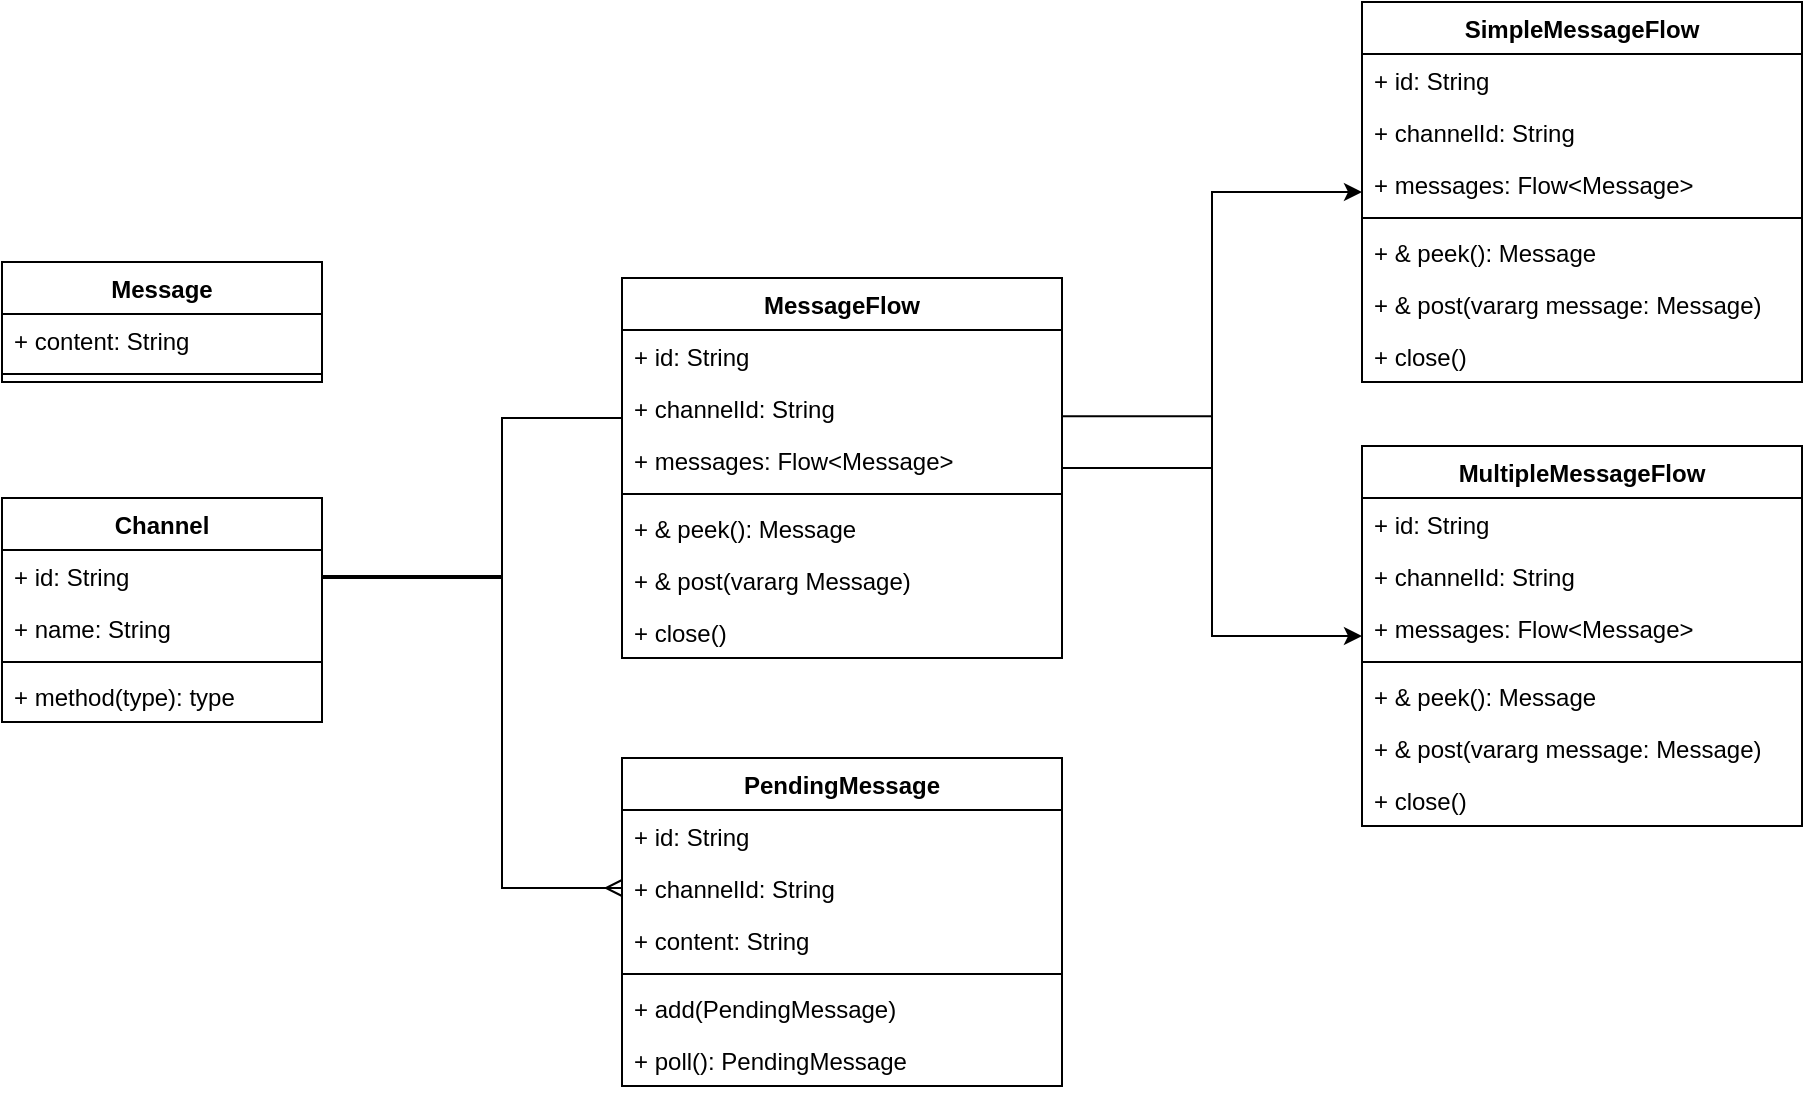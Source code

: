 <mxfile version="24.7.1" type="device">
  <diagram name="Page-1" id="IPD78UWe3qB-EgnhVKDe">
    <mxGraphModel dx="938" dy="458" grid="1" gridSize="10" guides="1" tooltips="1" connect="1" arrows="1" fold="1" page="1" pageScale="1" pageWidth="1169" pageHeight="827" math="0" shadow="0">
      <root>
        <mxCell id="0" />
        <mxCell id="1" parent="0" />
        <mxCell id="muOwJMg2FUoHyI3Z1Foi-10" value="Channel" style="swimlane;fontStyle=1;align=center;verticalAlign=top;childLayout=stackLayout;horizontal=1;startSize=26;horizontalStack=0;resizeParent=1;resizeParentMax=0;resizeLast=0;collapsible=1;marginBottom=0;whiteSpace=wrap;html=1;" vertex="1" parent="1">
          <mxGeometry x="100" y="335" width="160" height="112" as="geometry">
            <mxRectangle x="160" y="250" width="80" height="30" as="alternateBounds" />
          </mxGeometry>
        </mxCell>
        <mxCell id="muOwJMg2FUoHyI3Z1Foi-11" value="+ id: String" style="text;strokeColor=none;fillColor=none;align=left;verticalAlign=top;spacingLeft=4;spacingRight=4;overflow=hidden;rotatable=0;points=[[0,0.5],[1,0.5]];portConstraint=eastwest;whiteSpace=wrap;html=1;" vertex="1" parent="muOwJMg2FUoHyI3Z1Foi-10">
          <mxGeometry y="26" width="160" height="26" as="geometry" />
        </mxCell>
        <mxCell id="muOwJMg2FUoHyI3Z1Foi-19" value="+ name: String" style="text;strokeColor=none;fillColor=none;align=left;verticalAlign=top;spacingLeft=4;spacingRight=4;overflow=hidden;rotatable=0;points=[[0,0.5],[1,0.5]];portConstraint=eastwest;whiteSpace=wrap;html=1;" vertex="1" parent="muOwJMg2FUoHyI3Z1Foi-10">
          <mxGeometry y="52" width="160" height="26" as="geometry" />
        </mxCell>
        <mxCell id="muOwJMg2FUoHyI3Z1Foi-12" value="" style="line;strokeWidth=1;fillColor=none;align=left;verticalAlign=middle;spacingTop=-1;spacingLeft=3;spacingRight=3;rotatable=0;labelPosition=right;points=[];portConstraint=eastwest;strokeColor=inherit;" vertex="1" parent="muOwJMg2FUoHyI3Z1Foi-10">
          <mxGeometry y="78" width="160" height="8" as="geometry" />
        </mxCell>
        <mxCell id="muOwJMg2FUoHyI3Z1Foi-13" value="+ method(type): type" style="text;strokeColor=none;fillColor=none;align=left;verticalAlign=top;spacingLeft=4;spacingRight=4;overflow=hidden;rotatable=0;points=[[0,0.5],[1,0.5]];portConstraint=eastwest;whiteSpace=wrap;html=1;" vertex="1" parent="muOwJMg2FUoHyI3Z1Foi-10">
          <mxGeometry y="86" width="160" height="26" as="geometry" />
        </mxCell>
        <mxCell id="muOwJMg2FUoHyI3Z1Foi-14" value="PendingMessage" style="swimlane;fontStyle=1;align=center;verticalAlign=top;childLayout=stackLayout;horizontal=1;startSize=26;horizontalStack=0;resizeParent=1;resizeParentMax=0;resizeLast=0;collapsible=1;marginBottom=0;whiteSpace=wrap;html=1;" vertex="1" parent="1">
          <mxGeometry x="410" y="465" width="220" height="164" as="geometry">
            <mxRectangle x="380" y="250" width="80" height="30" as="alternateBounds" />
          </mxGeometry>
        </mxCell>
        <mxCell id="muOwJMg2FUoHyI3Z1Foi-28" value="+ id: String" style="text;strokeColor=none;fillColor=none;align=left;verticalAlign=top;spacingLeft=4;spacingRight=4;overflow=hidden;rotatable=0;points=[[0,0.5],[1,0.5]];portConstraint=eastwest;whiteSpace=wrap;html=1;" vertex="1" parent="muOwJMg2FUoHyI3Z1Foi-14">
          <mxGeometry y="26" width="220" height="26" as="geometry" />
        </mxCell>
        <mxCell id="muOwJMg2FUoHyI3Z1Foi-27" value="+ channelId: String" style="text;strokeColor=none;fillColor=none;align=left;verticalAlign=top;spacingLeft=4;spacingRight=4;overflow=hidden;rotatable=0;points=[[0,0.5],[1,0.5]];portConstraint=eastwest;whiteSpace=wrap;html=1;" vertex="1" parent="muOwJMg2FUoHyI3Z1Foi-14">
          <mxGeometry y="52" width="220" height="26" as="geometry" />
        </mxCell>
        <mxCell id="muOwJMg2FUoHyI3Z1Foi-29" value="+ content: String" style="text;strokeColor=none;fillColor=none;align=left;verticalAlign=top;spacingLeft=4;spacingRight=4;overflow=hidden;rotatable=0;points=[[0,0.5],[1,0.5]];portConstraint=eastwest;whiteSpace=wrap;html=1;" vertex="1" parent="muOwJMg2FUoHyI3Z1Foi-14">
          <mxGeometry y="78" width="220" height="26" as="geometry" />
        </mxCell>
        <mxCell id="muOwJMg2FUoHyI3Z1Foi-16" value="" style="line;strokeWidth=1;fillColor=none;align=left;verticalAlign=middle;spacingTop=-1;spacingLeft=3;spacingRight=3;rotatable=0;labelPosition=right;points=[];portConstraint=eastwest;strokeColor=inherit;" vertex="1" parent="muOwJMg2FUoHyI3Z1Foi-14">
          <mxGeometry y="104" width="220" height="8" as="geometry" />
        </mxCell>
        <mxCell id="muOwJMg2FUoHyI3Z1Foi-17" value="+ add(PendingMessage)" style="text;strokeColor=none;fillColor=none;align=left;verticalAlign=top;spacingLeft=4;spacingRight=4;overflow=hidden;rotatable=0;points=[[0,0.5],[1,0.5]];portConstraint=eastwest;whiteSpace=wrap;html=1;" vertex="1" parent="muOwJMg2FUoHyI3Z1Foi-14">
          <mxGeometry y="112" width="220" height="26" as="geometry" />
        </mxCell>
        <mxCell id="muOwJMg2FUoHyI3Z1Foi-57" value="+ poll(): PendingMessage" style="text;strokeColor=none;fillColor=none;align=left;verticalAlign=top;spacingLeft=4;spacingRight=4;overflow=hidden;rotatable=0;points=[[0,0.5],[1,0.5]];portConstraint=eastwest;whiteSpace=wrap;html=1;" vertex="1" parent="muOwJMg2FUoHyI3Z1Foi-14">
          <mxGeometry y="138" width="220" height="26" as="geometry" />
        </mxCell>
        <mxCell id="muOwJMg2FUoHyI3Z1Foi-43" style="edgeStyle=orthogonalEdgeStyle;rounded=0;orthogonalLoop=1;jettySize=auto;html=1;exitX=1;exitY=0.5;exitDx=0;exitDy=0;entryX=0;entryY=0.5;entryDx=0;entryDy=0;" edge="1" parent="1" source="muOwJMg2FUoHyI3Z1Foi-20" target="muOwJMg2FUoHyI3Z1Foi-31">
          <mxGeometry relative="1" as="geometry" />
        </mxCell>
        <mxCell id="muOwJMg2FUoHyI3Z1Foi-20" value="MessageFlow" style="swimlane;fontStyle=1;align=center;verticalAlign=top;childLayout=stackLayout;horizontal=1;startSize=26;horizontalStack=0;resizeParent=1;resizeParentMax=0;resizeLast=0;collapsible=1;marginBottom=0;whiteSpace=wrap;html=1;" vertex="1" parent="1">
          <mxGeometry x="410" y="225" width="220" height="190" as="geometry">
            <mxRectangle x="380" y="250" width="80" height="30" as="alternateBounds" />
          </mxGeometry>
        </mxCell>
        <mxCell id="muOwJMg2FUoHyI3Z1Foi-30" value="+ id: String" style="text;strokeColor=none;fillColor=none;align=left;verticalAlign=top;spacingLeft=4;spacingRight=4;overflow=hidden;rotatable=0;points=[[0,0.5],[1,0.5]];portConstraint=eastwest;whiteSpace=wrap;html=1;" vertex="1" parent="muOwJMg2FUoHyI3Z1Foi-20">
          <mxGeometry y="26" width="220" height="26" as="geometry" />
        </mxCell>
        <mxCell id="muOwJMg2FUoHyI3Z1Foi-21" value="+ channelId: String" style="text;strokeColor=none;fillColor=none;align=left;verticalAlign=top;spacingLeft=4;spacingRight=4;overflow=hidden;rotatable=0;points=[[0,0.5],[1,0.5]];portConstraint=eastwest;whiteSpace=wrap;html=1;" vertex="1" parent="muOwJMg2FUoHyI3Z1Foi-20">
          <mxGeometry y="52" width="220" height="26" as="geometry" />
        </mxCell>
        <mxCell id="muOwJMg2FUoHyI3Z1Foi-26" value="+ messages: Flow&amp;lt;Message&amp;gt;" style="text;strokeColor=none;fillColor=none;align=left;verticalAlign=top;spacingLeft=4;spacingRight=4;overflow=hidden;rotatable=0;points=[[0,0.5],[1,0.5]];portConstraint=eastwest;whiteSpace=wrap;html=1;" vertex="1" parent="muOwJMg2FUoHyI3Z1Foi-20">
          <mxGeometry y="78" width="220" height="26" as="geometry" />
        </mxCell>
        <mxCell id="muOwJMg2FUoHyI3Z1Foi-22" value="" style="line;strokeWidth=1;fillColor=none;align=left;verticalAlign=middle;spacingTop=-1;spacingLeft=3;spacingRight=3;rotatable=0;labelPosition=right;points=[];portConstraint=eastwest;strokeColor=inherit;" vertex="1" parent="muOwJMg2FUoHyI3Z1Foi-20">
          <mxGeometry y="104" width="220" height="8" as="geometry" />
        </mxCell>
        <mxCell id="muOwJMg2FUoHyI3Z1Foi-23" value="+ &amp;amp; peek(): Message" style="text;strokeColor=none;fillColor=none;align=left;verticalAlign=top;spacingLeft=4;spacingRight=4;overflow=hidden;rotatable=0;points=[[0,0.5],[1,0.5]];portConstraint=eastwest;whiteSpace=wrap;html=1;" vertex="1" parent="muOwJMg2FUoHyI3Z1Foi-20">
          <mxGeometry y="112" width="220" height="26" as="geometry" />
        </mxCell>
        <mxCell id="muOwJMg2FUoHyI3Z1Foi-45" value="+ &amp;amp; post(vararg Message)" style="text;strokeColor=none;fillColor=none;align=left;verticalAlign=top;spacingLeft=4;spacingRight=4;overflow=hidden;rotatable=0;points=[[0,0.5],[1,0.5]];portConstraint=eastwest;whiteSpace=wrap;html=1;" vertex="1" parent="muOwJMg2FUoHyI3Z1Foi-20">
          <mxGeometry y="138" width="220" height="26" as="geometry" />
        </mxCell>
        <mxCell id="muOwJMg2FUoHyI3Z1Foi-46" value="+ close()" style="text;strokeColor=none;fillColor=none;align=left;verticalAlign=top;spacingLeft=4;spacingRight=4;overflow=hidden;rotatable=0;points=[[0,0.5],[1,0.5]];portConstraint=eastwest;whiteSpace=wrap;html=1;" vertex="1" parent="muOwJMg2FUoHyI3Z1Foi-20">
          <mxGeometry y="164" width="220" height="26" as="geometry" />
        </mxCell>
        <mxCell id="muOwJMg2FUoHyI3Z1Foi-24" style="edgeStyle=orthogonalEdgeStyle;rounded=0;orthogonalLoop=1;jettySize=auto;html=1;endArrow=none;endFill=0;exitX=1;exitY=0.5;exitDx=0;exitDy=0;entryX=0;entryY=0.5;entryDx=0;entryDy=0;" edge="1" parent="1" source="muOwJMg2FUoHyI3Z1Foi-11">
          <mxGeometry relative="1" as="geometry">
            <mxPoint x="260" y="379" as="sourcePoint" />
            <mxPoint x="410" y="295" as="targetPoint" />
            <Array as="points">
              <mxPoint x="350" y="374" />
              <mxPoint x="350" y="295" />
            </Array>
          </mxGeometry>
        </mxCell>
        <mxCell id="muOwJMg2FUoHyI3Z1Foi-25" style="edgeStyle=orthogonalEdgeStyle;rounded=0;orthogonalLoop=1;jettySize=auto;html=1;exitX=1;exitY=0.5;exitDx=0;exitDy=0;entryX=0;entryY=0.5;entryDx=0;entryDy=0;endArrow=ERmany;endFill=0;" edge="1" parent="1" source="muOwJMg2FUoHyI3Z1Foi-11" target="muOwJMg2FUoHyI3Z1Foi-27">
          <mxGeometry relative="1" as="geometry">
            <Array as="points">
              <mxPoint x="350" y="375" />
              <mxPoint x="350" y="530" />
            </Array>
          </mxGeometry>
        </mxCell>
        <mxCell id="muOwJMg2FUoHyI3Z1Foi-31" value="SimpleMessageFlow" style="swimlane;fontStyle=1;align=center;verticalAlign=top;childLayout=stackLayout;horizontal=1;startSize=26;horizontalStack=0;resizeParent=1;resizeParentMax=0;resizeLast=0;collapsible=1;marginBottom=0;whiteSpace=wrap;html=1;" vertex="1" parent="1">
          <mxGeometry x="780" y="87" width="220" height="190" as="geometry">
            <mxRectangle x="780" y="87" width="210" height="30" as="alternateBounds" />
          </mxGeometry>
        </mxCell>
        <mxCell id="muOwJMg2FUoHyI3Z1Foi-32" value="+ id: String" style="text;strokeColor=none;fillColor=none;align=left;verticalAlign=top;spacingLeft=4;spacingRight=4;overflow=hidden;rotatable=0;points=[[0,0.5],[1,0.5]];portConstraint=eastwest;whiteSpace=wrap;html=1;" vertex="1" parent="muOwJMg2FUoHyI3Z1Foi-31">
          <mxGeometry y="26" width="220" height="26" as="geometry" />
        </mxCell>
        <mxCell id="muOwJMg2FUoHyI3Z1Foi-33" value="+ channelId: String" style="text;strokeColor=none;fillColor=none;align=left;verticalAlign=top;spacingLeft=4;spacingRight=4;overflow=hidden;rotatable=0;points=[[0,0.5],[1,0.5]];portConstraint=eastwest;whiteSpace=wrap;html=1;" vertex="1" parent="muOwJMg2FUoHyI3Z1Foi-31">
          <mxGeometry y="52" width="220" height="26" as="geometry" />
        </mxCell>
        <mxCell id="muOwJMg2FUoHyI3Z1Foi-34" value="+ messages: Flow&amp;lt;Message&amp;gt;" style="text;strokeColor=none;fillColor=none;align=left;verticalAlign=top;spacingLeft=4;spacingRight=4;overflow=hidden;rotatable=0;points=[[0,0.5],[1,0.5]];portConstraint=eastwest;whiteSpace=wrap;html=1;" vertex="1" parent="muOwJMg2FUoHyI3Z1Foi-31">
          <mxGeometry y="78" width="220" height="26" as="geometry" />
        </mxCell>
        <mxCell id="muOwJMg2FUoHyI3Z1Foi-35" value="" style="line;strokeWidth=1;fillColor=none;align=left;verticalAlign=middle;spacingTop=-1;spacingLeft=3;spacingRight=3;rotatable=0;labelPosition=right;points=[];portConstraint=eastwest;strokeColor=inherit;" vertex="1" parent="muOwJMg2FUoHyI3Z1Foi-31">
          <mxGeometry y="104" width="220" height="8" as="geometry" />
        </mxCell>
        <mxCell id="muOwJMg2FUoHyI3Z1Foi-36" value="+ &amp;amp; peek(): Message" style="text;strokeColor=none;fillColor=none;align=left;verticalAlign=top;spacingLeft=4;spacingRight=4;overflow=hidden;rotatable=0;points=[[0,0.5],[1,0.5]];portConstraint=eastwest;whiteSpace=wrap;html=1;" vertex="1" parent="muOwJMg2FUoHyI3Z1Foi-31">
          <mxGeometry y="112" width="220" height="26" as="geometry" />
        </mxCell>
        <mxCell id="muOwJMg2FUoHyI3Z1Foi-47" value="+ &amp;amp; post(vararg message: Message)" style="text;strokeColor=none;fillColor=none;align=left;verticalAlign=top;spacingLeft=4;spacingRight=4;overflow=hidden;rotatable=0;points=[[0,0.5],[1,0.5]];portConstraint=eastwest;whiteSpace=wrap;html=1;" vertex="1" parent="muOwJMg2FUoHyI3Z1Foi-31">
          <mxGeometry y="138" width="220" height="26" as="geometry" />
        </mxCell>
        <mxCell id="muOwJMg2FUoHyI3Z1Foi-48" value="+ close()" style="text;strokeColor=none;fillColor=none;align=left;verticalAlign=top;spacingLeft=4;spacingRight=4;overflow=hidden;rotatable=0;points=[[0,0.5],[1,0.5]];portConstraint=eastwest;whiteSpace=wrap;html=1;" vertex="1" parent="muOwJMg2FUoHyI3Z1Foi-31">
          <mxGeometry y="164" width="220" height="26" as="geometry" />
        </mxCell>
        <mxCell id="muOwJMg2FUoHyI3Z1Foi-37" value="MultipleMessageFlow" style="swimlane;fontStyle=1;align=center;verticalAlign=top;childLayout=stackLayout;horizontal=1;startSize=26;horizontalStack=0;resizeParent=1;resizeParentMax=0;resizeLast=0;collapsible=1;marginBottom=0;whiteSpace=wrap;html=1;" vertex="1" parent="1">
          <mxGeometry x="780" y="309" width="220" height="190" as="geometry">
            <mxRectangle x="780" y="309" width="200" height="30" as="alternateBounds" />
          </mxGeometry>
        </mxCell>
        <mxCell id="muOwJMg2FUoHyI3Z1Foi-38" value="+ id: String" style="text;strokeColor=none;fillColor=none;align=left;verticalAlign=top;spacingLeft=4;spacingRight=4;overflow=hidden;rotatable=0;points=[[0,0.5],[1,0.5]];portConstraint=eastwest;whiteSpace=wrap;html=1;" vertex="1" parent="muOwJMg2FUoHyI3Z1Foi-37">
          <mxGeometry y="26" width="220" height="26" as="geometry" />
        </mxCell>
        <mxCell id="muOwJMg2FUoHyI3Z1Foi-39" value="+ channelId: String" style="text;strokeColor=none;fillColor=none;align=left;verticalAlign=top;spacingLeft=4;spacingRight=4;overflow=hidden;rotatable=0;points=[[0,0.5],[1,0.5]];portConstraint=eastwest;whiteSpace=wrap;html=1;" vertex="1" parent="muOwJMg2FUoHyI3Z1Foi-37">
          <mxGeometry y="52" width="220" height="26" as="geometry" />
        </mxCell>
        <mxCell id="muOwJMg2FUoHyI3Z1Foi-40" value="+ messages: Flow&amp;lt;Message&amp;gt;" style="text;strokeColor=none;fillColor=none;align=left;verticalAlign=top;spacingLeft=4;spacingRight=4;overflow=hidden;rotatable=0;points=[[0,0.5],[1,0.5]];portConstraint=eastwest;whiteSpace=wrap;html=1;" vertex="1" parent="muOwJMg2FUoHyI3Z1Foi-37">
          <mxGeometry y="78" width="220" height="26" as="geometry" />
        </mxCell>
        <mxCell id="muOwJMg2FUoHyI3Z1Foi-41" value="" style="line;strokeWidth=1;fillColor=none;align=left;verticalAlign=middle;spacingTop=-1;spacingLeft=3;spacingRight=3;rotatable=0;labelPosition=right;points=[];portConstraint=eastwest;strokeColor=inherit;" vertex="1" parent="muOwJMg2FUoHyI3Z1Foi-37">
          <mxGeometry y="104" width="220" height="8" as="geometry" />
        </mxCell>
        <mxCell id="muOwJMg2FUoHyI3Z1Foi-42" value="+ &amp;amp; peek(): Message" style="text;strokeColor=none;fillColor=none;align=left;verticalAlign=top;spacingLeft=4;spacingRight=4;overflow=hidden;rotatable=0;points=[[0,0.5],[1,0.5]];portConstraint=eastwest;whiteSpace=wrap;html=1;" vertex="1" parent="muOwJMg2FUoHyI3Z1Foi-37">
          <mxGeometry y="112" width="220" height="26" as="geometry" />
        </mxCell>
        <mxCell id="muOwJMg2FUoHyI3Z1Foi-50" value="+ &amp;amp; post(vararg message: Message)" style="text;strokeColor=none;fillColor=none;align=left;verticalAlign=top;spacingLeft=4;spacingRight=4;overflow=hidden;rotatable=0;points=[[0,0.5],[1,0.5]];portConstraint=eastwest;whiteSpace=wrap;html=1;" vertex="1" parent="muOwJMg2FUoHyI3Z1Foi-37">
          <mxGeometry y="138" width="220" height="26" as="geometry" />
        </mxCell>
        <mxCell id="muOwJMg2FUoHyI3Z1Foi-49" value="+ close()" style="text;strokeColor=none;fillColor=none;align=left;verticalAlign=top;spacingLeft=4;spacingRight=4;overflow=hidden;rotatable=0;points=[[0,0.5],[1,0.5]];portConstraint=eastwest;whiteSpace=wrap;html=1;" vertex="1" parent="muOwJMg2FUoHyI3Z1Foi-37">
          <mxGeometry y="164" width="220" height="26" as="geometry" />
        </mxCell>
        <mxCell id="muOwJMg2FUoHyI3Z1Foi-44" style="edgeStyle=orthogonalEdgeStyle;rounded=0;orthogonalLoop=1;jettySize=auto;html=1;entryX=0;entryY=0.5;entryDx=0;entryDy=0;exitX=1.002;exitY=0.658;exitDx=0;exitDy=0;exitPerimeter=0;" edge="1" parent="1" source="muOwJMg2FUoHyI3Z1Foi-21" target="muOwJMg2FUoHyI3Z1Foi-37">
          <mxGeometry relative="1" as="geometry" />
        </mxCell>
        <mxCell id="muOwJMg2FUoHyI3Z1Foi-51" value="Message" style="swimlane;fontStyle=1;align=center;verticalAlign=top;childLayout=stackLayout;horizontal=1;startSize=26;horizontalStack=0;resizeParent=1;resizeParentMax=0;resizeLast=0;collapsible=1;marginBottom=0;whiteSpace=wrap;html=1;" vertex="1" parent="1">
          <mxGeometry x="100" y="217" width="160" height="60" as="geometry">
            <mxRectangle x="380" y="250" width="80" height="30" as="alternateBounds" />
          </mxGeometry>
        </mxCell>
        <mxCell id="muOwJMg2FUoHyI3Z1Foi-54" value="+ content: String" style="text;strokeColor=none;fillColor=none;align=left;verticalAlign=top;spacingLeft=4;spacingRight=4;overflow=hidden;rotatable=0;points=[[0,0.5],[1,0.5]];portConstraint=eastwest;whiteSpace=wrap;html=1;" vertex="1" parent="muOwJMg2FUoHyI3Z1Foi-51">
          <mxGeometry y="26" width="160" height="26" as="geometry" />
        </mxCell>
        <mxCell id="muOwJMg2FUoHyI3Z1Foi-55" value="" style="line;strokeWidth=1;fillColor=none;align=left;verticalAlign=middle;spacingTop=-1;spacingLeft=3;spacingRight=3;rotatable=0;labelPosition=right;points=[];portConstraint=eastwest;strokeColor=inherit;" vertex="1" parent="muOwJMg2FUoHyI3Z1Foi-51">
          <mxGeometry y="52" width="160" height="8" as="geometry" />
        </mxCell>
      </root>
    </mxGraphModel>
  </diagram>
</mxfile>
